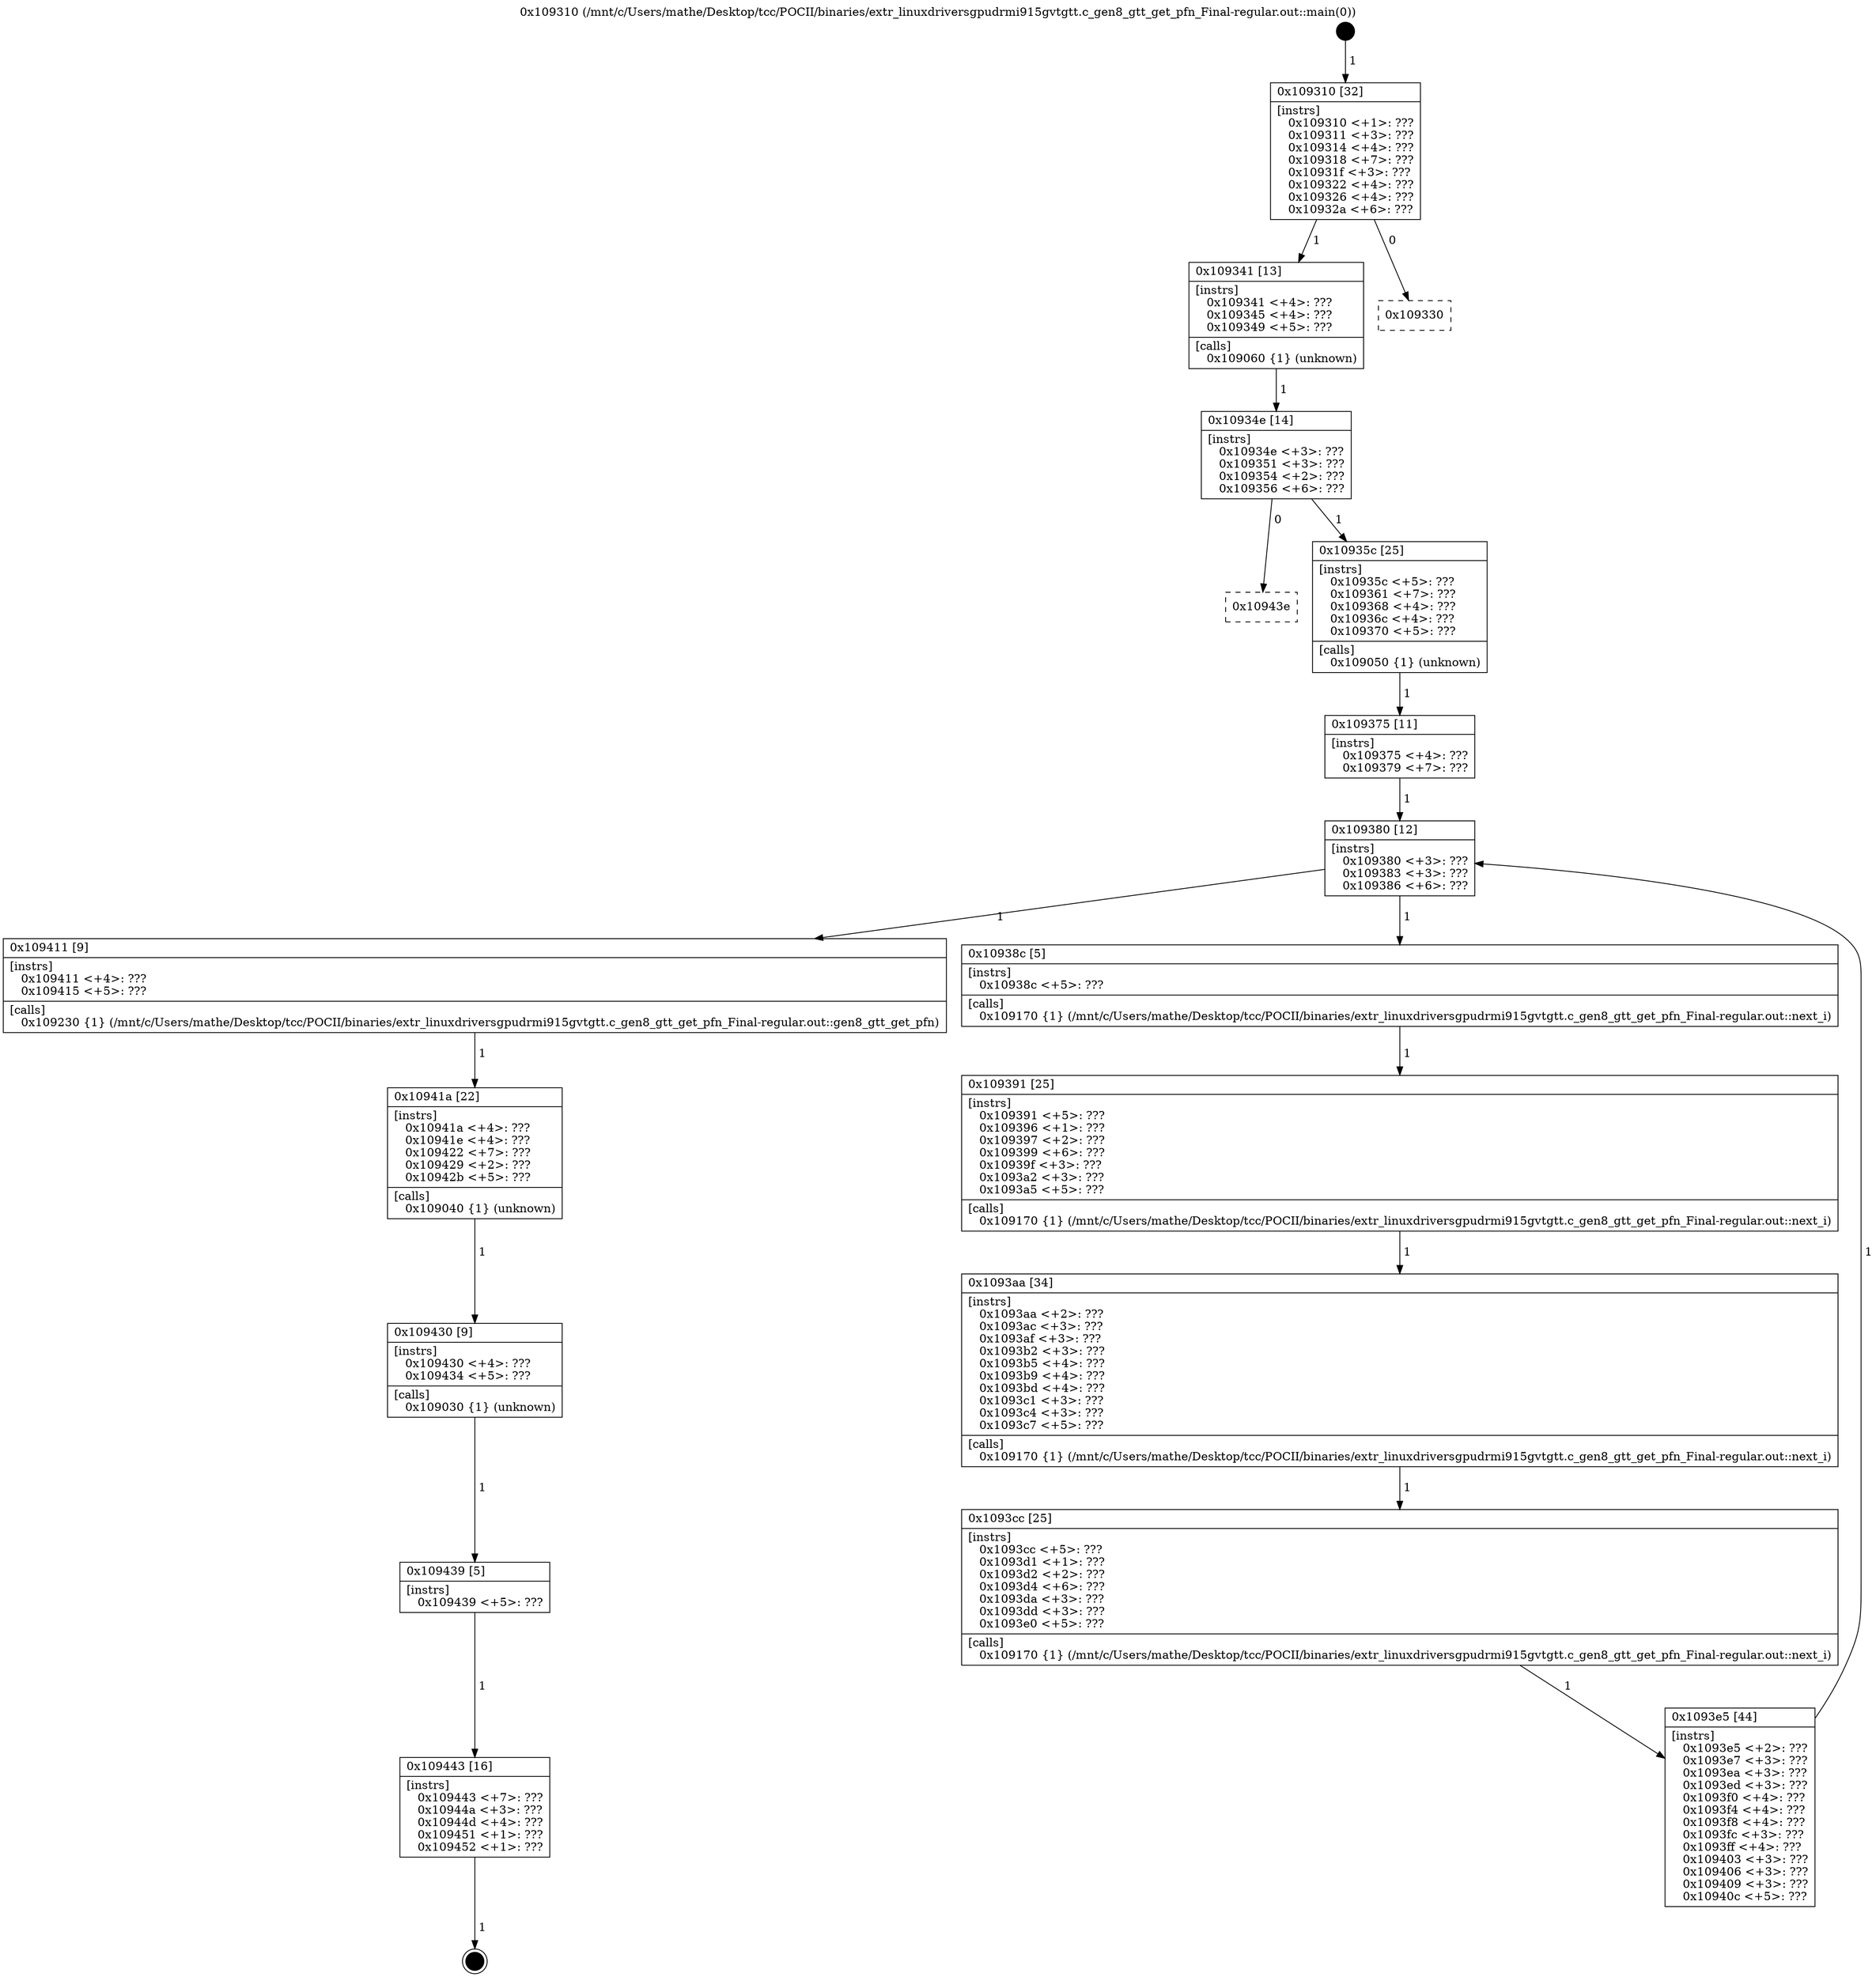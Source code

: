 digraph "0x109310" {
  label = "0x109310 (/mnt/c/Users/mathe/Desktop/tcc/POCII/binaries/extr_linuxdriversgpudrmi915gvtgtt.c_gen8_gtt_get_pfn_Final-regular.out::main(0))"
  labelloc = "t"
  node[shape=record]

  Entry [label="",width=0.3,height=0.3,shape=circle,fillcolor=black,style=filled]
  "0x109310" [label="{
     0x109310 [32]\l
     | [instrs]\l
     &nbsp;&nbsp;0x109310 \<+1\>: ???\l
     &nbsp;&nbsp;0x109311 \<+3\>: ???\l
     &nbsp;&nbsp;0x109314 \<+4\>: ???\l
     &nbsp;&nbsp;0x109318 \<+7\>: ???\l
     &nbsp;&nbsp;0x10931f \<+3\>: ???\l
     &nbsp;&nbsp;0x109322 \<+4\>: ???\l
     &nbsp;&nbsp;0x109326 \<+4\>: ???\l
     &nbsp;&nbsp;0x10932a \<+6\>: ???\l
  }"]
  "0x109341" [label="{
     0x109341 [13]\l
     | [instrs]\l
     &nbsp;&nbsp;0x109341 \<+4\>: ???\l
     &nbsp;&nbsp;0x109345 \<+4\>: ???\l
     &nbsp;&nbsp;0x109349 \<+5\>: ???\l
     | [calls]\l
     &nbsp;&nbsp;0x109060 \{1\} (unknown)\l
  }"]
  "0x109330" [label="{
     0x109330\l
  }", style=dashed]
  "0x10934e" [label="{
     0x10934e [14]\l
     | [instrs]\l
     &nbsp;&nbsp;0x10934e \<+3\>: ???\l
     &nbsp;&nbsp;0x109351 \<+3\>: ???\l
     &nbsp;&nbsp;0x109354 \<+2\>: ???\l
     &nbsp;&nbsp;0x109356 \<+6\>: ???\l
  }"]
  "0x10943e" [label="{
     0x10943e\l
  }", style=dashed]
  "0x10935c" [label="{
     0x10935c [25]\l
     | [instrs]\l
     &nbsp;&nbsp;0x10935c \<+5\>: ???\l
     &nbsp;&nbsp;0x109361 \<+7\>: ???\l
     &nbsp;&nbsp;0x109368 \<+4\>: ???\l
     &nbsp;&nbsp;0x10936c \<+4\>: ???\l
     &nbsp;&nbsp;0x109370 \<+5\>: ???\l
     | [calls]\l
     &nbsp;&nbsp;0x109050 \{1\} (unknown)\l
  }"]
  Exit [label="",width=0.3,height=0.3,shape=circle,fillcolor=black,style=filled,peripheries=2]
  "0x109380" [label="{
     0x109380 [12]\l
     | [instrs]\l
     &nbsp;&nbsp;0x109380 \<+3\>: ???\l
     &nbsp;&nbsp;0x109383 \<+3\>: ???\l
     &nbsp;&nbsp;0x109386 \<+6\>: ???\l
  }"]
  "0x109411" [label="{
     0x109411 [9]\l
     | [instrs]\l
     &nbsp;&nbsp;0x109411 \<+4\>: ???\l
     &nbsp;&nbsp;0x109415 \<+5\>: ???\l
     | [calls]\l
     &nbsp;&nbsp;0x109230 \{1\} (/mnt/c/Users/mathe/Desktop/tcc/POCII/binaries/extr_linuxdriversgpudrmi915gvtgtt.c_gen8_gtt_get_pfn_Final-regular.out::gen8_gtt_get_pfn)\l
  }"]
  "0x10938c" [label="{
     0x10938c [5]\l
     | [instrs]\l
     &nbsp;&nbsp;0x10938c \<+5\>: ???\l
     | [calls]\l
     &nbsp;&nbsp;0x109170 \{1\} (/mnt/c/Users/mathe/Desktop/tcc/POCII/binaries/extr_linuxdriversgpudrmi915gvtgtt.c_gen8_gtt_get_pfn_Final-regular.out::next_i)\l
  }"]
  "0x109391" [label="{
     0x109391 [25]\l
     | [instrs]\l
     &nbsp;&nbsp;0x109391 \<+5\>: ???\l
     &nbsp;&nbsp;0x109396 \<+1\>: ???\l
     &nbsp;&nbsp;0x109397 \<+2\>: ???\l
     &nbsp;&nbsp;0x109399 \<+6\>: ???\l
     &nbsp;&nbsp;0x10939f \<+3\>: ???\l
     &nbsp;&nbsp;0x1093a2 \<+3\>: ???\l
     &nbsp;&nbsp;0x1093a5 \<+5\>: ???\l
     | [calls]\l
     &nbsp;&nbsp;0x109170 \{1\} (/mnt/c/Users/mathe/Desktop/tcc/POCII/binaries/extr_linuxdriversgpudrmi915gvtgtt.c_gen8_gtt_get_pfn_Final-regular.out::next_i)\l
  }"]
  "0x1093aa" [label="{
     0x1093aa [34]\l
     | [instrs]\l
     &nbsp;&nbsp;0x1093aa \<+2\>: ???\l
     &nbsp;&nbsp;0x1093ac \<+3\>: ???\l
     &nbsp;&nbsp;0x1093af \<+3\>: ???\l
     &nbsp;&nbsp;0x1093b2 \<+3\>: ???\l
     &nbsp;&nbsp;0x1093b5 \<+4\>: ???\l
     &nbsp;&nbsp;0x1093b9 \<+4\>: ???\l
     &nbsp;&nbsp;0x1093bd \<+4\>: ???\l
     &nbsp;&nbsp;0x1093c1 \<+3\>: ???\l
     &nbsp;&nbsp;0x1093c4 \<+3\>: ???\l
     &nbsp;&nbsp;0x1093c7 \<+5\>: ???\l
     | [calls]\l
     &nbsp;&nbsp;0x109170 \{1\} (/mnt/c/Users/mathe/Desktop/tcc/POCII/binaries/extr_linuxdriversgpudrmi915gvtgtt.c_gen8_gtt_get_pfn_Final-regular.out::next_i)\l
  }"]
  "0x1093cc" [label="{
     0x1093cc [25]\l
     | [instrs]\l
     &nbsp;&nbsp;0x1093cc \<+5\>: ???\l
     &nbsp;&nbsp;0x1093d1 \<+1\>: ???\l
     &nbsp;&nbsp;0x1093d2 \<+2\>: ???\l
     &nbsp;&nbsp;0x1093d4 \<+6\>: ???\l
     &nbsp;&nbsp;0x1093da \<+3\>: ???\l
     &nbsp;&nbsp;0x1093dd \<+3\>: ???\l
     &nbsp;&nbsp;0x1093e0 \<+5\>: ???\l
     | [calls]\l
     &nbsp;&nbsp;0x109170 \{1\} (/mnt/c/Users/mathe/Desktop/tcc/POCII/binaries/extr_linuxdriversgpudrmi915gvtgtt.c_gen8_gtt_get_pfn_Final-regular.out::next_i)\l
  }"]
  "0x1093e5" [label="{
     0x1093e5 [44]\l
     | [instrs]\l
     &nbsp;&nbsp;0x1093e5 \<+2\>: ???\l
     &nbsp;&nbsp;0x1093e7 \<+3\>: ???\l
     &nbsp;&nbsp;0x1093ea \<+3\>: ???\l
     &nbsp;&nbsp;0x1093ed \<+3\>: ???\l
     &nbsp;&nbsp;0x1093f0 \<+4\>: ???\l
     &nbsp;&nbsp;0x1093f4 \<+4\>: ???\l
     &nbsp;&nbsp;0x1093f8 \<+4\>: ???\l
     &nbsp;&nbsp;0x1093fc \<+3\>: ???\l
     &nbsp;&nbsp;0x1093ff \<+4\>: ???\l
     &nbsp;&nbsp;0x109403 \<+3\>: ???\l
     &nbsp;&nbsp;0x109406 \<+3\>: ???\l
     &nbsp;&nbsp;0x109409 \<+3\>: ???\l
     &nbsp;&nbsp;0x10940c \<+5\>: ???\l
  }"]
  "0x109375" [label="{
     0x109375 [11]\l
     | [instrs]\l
     &nbsp;&nbsp;0x109375 \<+4\>: ???\l
     &nbsp;&nbsp;0x109379 \<+7\>: ???\l
  }"]
  "0x10941a" [label="{
     0x10941a [22]\l
     | [instrs]\l
     &nbsp;&nbsp;0x10941a \<+4\>: ???\l
     &nbsp;&nbsp;0x10941e \<+4\>: ???\l
     &nbsp;&nbsp;0x109422 \<+7\>: ???\l
     &nbsp;&nbsp;0x109429 \<+2\>: ???\l
     &nbsp;&nbsp;0x10942b \<+5\>: ???\l
     | [calls]\l
     &nbsp;&nbsp;0x109040 \{1\} (unknown)\l
  }"]
  "0x109430" [label="{
     0x109430 [9]\l
     | [instrs]\l
     &nbsp;&nbsp;0x109430 \<+4\>: ???\l
     &nbsp;&nbsp;0x109434 \<+5\>: ???\l
     | [calls]\l
     &nbsp;&nbsp;0x109030 \{1\} (unknown)\l
  }"]
  "0x109439" [label="{
     0x109439 [5]\l
     | [instrs]\l
     &nbsp;&nbsp;0x109439 \<+5\>: ???\l
  }"]
  "0x109443" [label="{
     0x109443 [16]\l
     | [instrs]\l
     &nbsp;&nbsp;0x109443 \<+7\>: ???\l
     &nbsp;&nbsp;0x10944a \<+3\>: ???\l
     &nbsp;&nbsp;0x10944d \<+4\>: ???\l
     &nbsp;&nbsp;0x109451 \<+1\>: ???\l
     &nbsp;&nbsp;0x109452 \<+1\>: ???\l
  }"]
  Entry -> "0x109310" [label=" 1"]
  "0x109310" -> "0x109341" [label=" 1"]
  "0x109310" -> "0x109330" [label=" 0"]
  "0x109341" -> "0x10934e" [label=" 1"]
  "0x10934e" -> "0x10943e" [label=" 0"]
  "0x10934e" -> "0x10935c" [label=" 1"]
  "0x109443" -> Exit [label=" 1"]
  "0x10935c" -> "0x109375" [label=" 1"]
  "0x109380" -> "0x109411" [label=" 1"]
  "0x109380" -> "0x10938c" [label=" 1"]
  "0x10938c" -> "0x109391" [label=" 1"]
  "0x109391" -> "0x1093aa" [label=" 1"]
  "0x1093aa" -> "0x1093cc" [label=" 1"]
  "0x1093cc" -> "0x1093e5" [label=" 1"]
  "0x109375" -> "0x109380" [label=" 1"]
  "0x1093e5" -> "0x109380" [label=" 1"]
  "0x109411" -> "0x10941a" [label=" 1"]
  "0x10941a" -> "0x109430" [label=" 1"]
  "0x109430" -> "0x109439" [label=" 1"]
  "0x109439" -> "0x109443" [label=" 1"]
}
